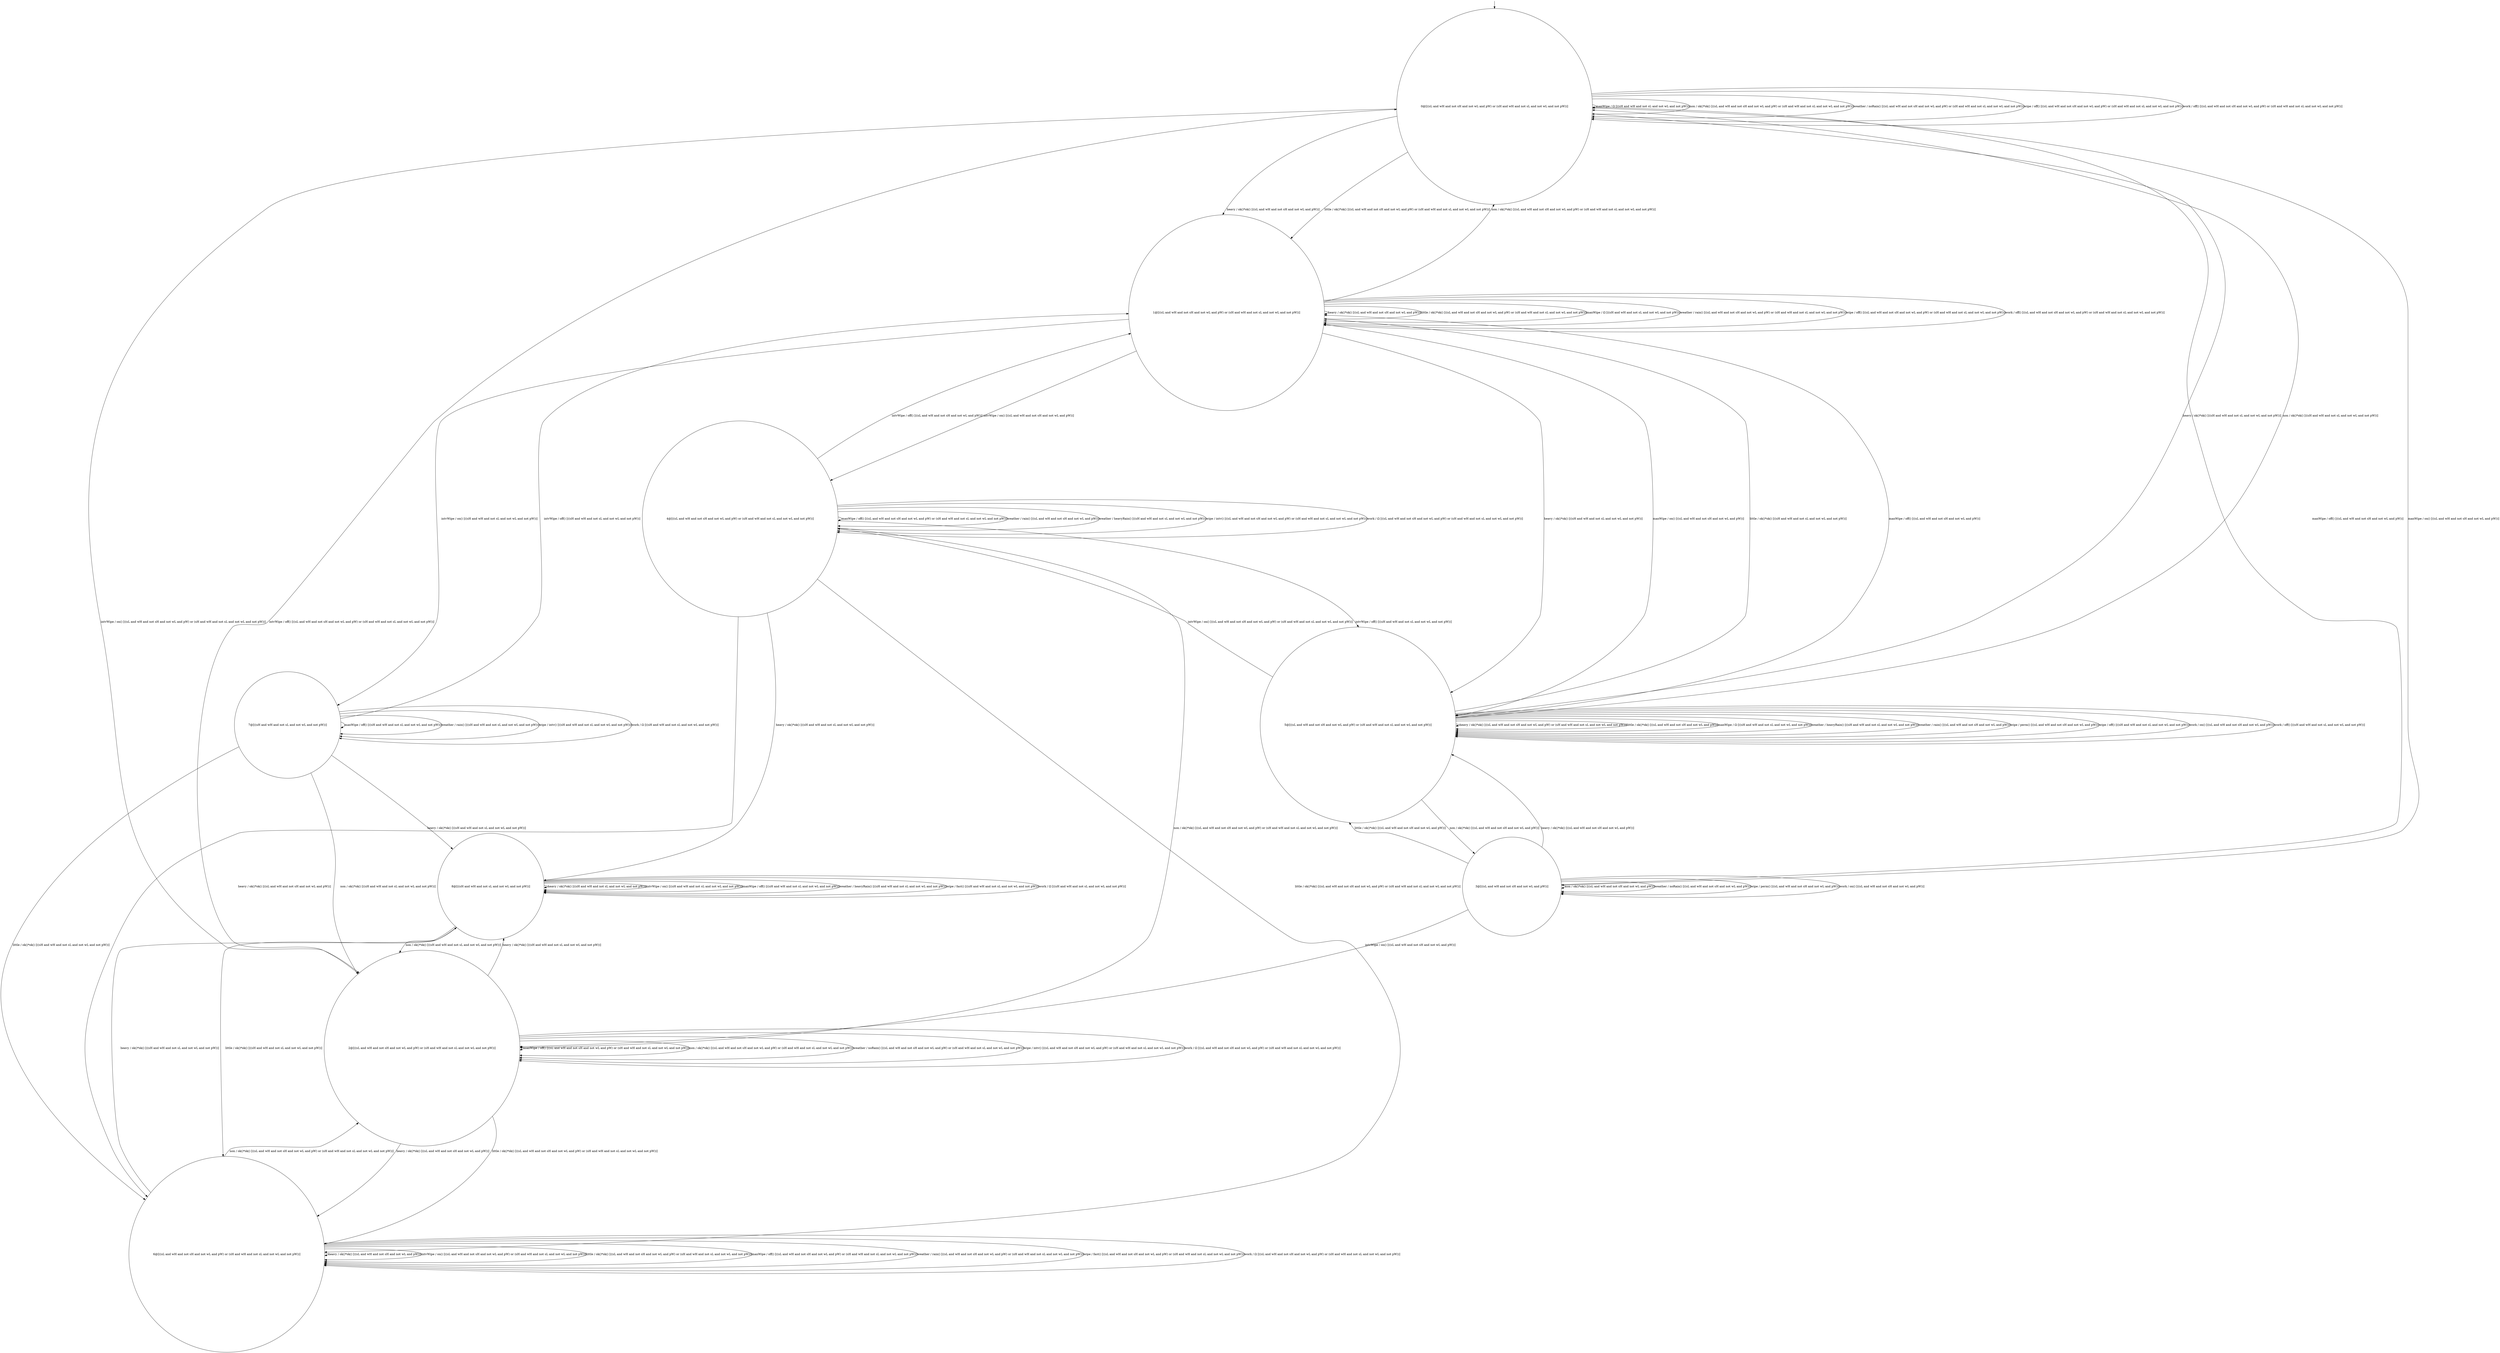 digraph g {
	edge [lblstyle="above, sloped"];
	s0 [shape="circle" label="0@[((sL and wH and not sH and not wL and pW) or (sH and wH and not sL and not wL and not pW))]"];
	s1 [shape="circle" label="1@[((sL and wH and not sH and not wL and pW) or (sH and wH and not sL and not wL and not pW))]"];
	s2 [shape="circle" label="2@[((sL and wH and not sH and not wL and pW) or (sH and wH and not sL and not wL and not pW))]"];
	s3 [shape="circle" label="3@[((sL and wH and not sH and not wL and pW))]"];
	s4 [shape="circle" label="4@[((sL and wH and not sH and not wL and pW) or (sH and wH and not sL and not wL and not pW))]"];
	s5 [shape="circle" label="5@[((sL and wH and not sH and not wL and pW) or (sH and wH and not sL and not wL and not pW))]"];
	s6 [shape="circle" label="6@[((sL and wH and not sH and not wL and pW) or (sH and wH and not sL and not wL and not pW))]"];
	s7 [shape="circle" label="7@[((sH and wH and not sL and not wL and not pW))]"];
	s8 [shape="circle" label="8@[((sH and wH and not sL and not wL and not pW))]"];
	s0 -> s5 [label="heavy / ok()*ok() [((sH and wH and not sL and not wL and not pW))]"];
	s0 -> s1 [label="heavy / ok()*ok() [((sL and wH and not sH and not wL and pW))]"];
	s0 -> s2 [label="intvWipe / on() [((sL and wH and not sH and not wL and pW) or (sH and wH and not sL and not wL and not pW))]"];
	s0 -> s1 [label="little / ok()*ok() [((sL and wH and not sH and not wL and pW) or (sH and wH and not sL and not wL and not pW))]"];
	s0 -> s3 [label="manWipe / on() [((sL and wH and not sH and not wL and pW))]"];
	s0 -> s0 [label="manWipe / Ω [((sH and wH and not sL and not wL and not pW))]"];
	s0 -> s0 [label="non / ok()*ok() [((sL and wH and not sH and not wL and pW) or (sH and wH and not sL and not wL and not pW))]"];
	s0 -> s0 [label="weather / noRain() [((sL and wH and not sH and not wL and pW) or (sH and wH and not sL and not wL and not pW))]"];
	s0 -> s0 [label="wipe / off() [((sL and wH and not sH and not wL and pW) or (sH and wH and not sL and not wL and not pW))]"];
	s0 -> s0 [label="work / off() [((sL and wH and not sH and not wL and pW) or (sH and wH and not sL and not wL and not pW))]"];
	s1 -> s1 [label="heavy / ok()*ok() [((sL and wH and not sH and not wL and pW))]"];
	s1 -> s5 [label="heavy / ok()*ok() [((sH and wH and not sL and not wL and not pW))]"];
	s1 -> s7 [label="intvWipe / on() [((sH and wH and not sL and not wL and not pW))]"];
	s1 -> s4 [label="intvWipe / on() [((sL and wH and not sH and not wL and pW))]"];
	s1 -> s1 [label="little / ok()*ok() [((sL and wH and not sH and not wL and pW) or (sH and wH and not sL and not wL and not pW))]"];
	s1 -> s1 [label="manWipe / Ω [((sH and wH and not sL and not wL and not pW))]"];
	s1 -> s5 [label="manWipe / on() [((sL and wH and not sH and not wL and pW))]"];
	s1 -> s0 [label="non / ok()*ok() [((sL and wH and not sH and not wL and pW) or (sH and wH and not sL and not wL and not pW))]"];
	s1 -> s1 [label="weather / rain() [((sL and wH and not sH and not wL and pW) or (sH and wH and not sL and not wL and not pW))]"];
	s1 -> s1 [label="wipe / off() [((sL and wH and not sH and not wL and pW) or (sH and wH and not sL and not wL and not pW))]"];
	s1 -> s1 [label="work / off() [((sL and wH and not sH and not wL and pW) or (sH and wH and not sL and not wL and not pW))]"];
	s2 -> s6 [label="heavy / ok()*ok() [((sL and wH and not sH and not wL and pW))]"];
	s2 -> s8 [label="heavy / ok()*ok() [((sH and wH and not sL and not wL and not pW))]"];
	s2 -> s0 [label="intvWipe / off() [((sL and wH and not sH and not wL and pW) or (sH and wH and not sL and not wL and not pW))]"];
	s2 -> s6 [label="little / ok()*ok() [((sL and wH and not sH and not wL and pW) or (sH and wH and not sL and not wL and not pW))]"];
	s2 -> s2 [label="manWipe / off() [((sL and wH and not sH and not wL and pW) or (sH and wH and not sL and not wL and not pW))]"];
	s2 -> s2 [label="non / ok()*ok() [((sL and wH and not sH and not wL and pW) or (sH and wH and not sL and not wL and not pW))]"];
	s2 -> s2 [label="weather / noRain() [((sL and wH and not sH and not wL and pW) or (sH and wH and not sL and not wL and not pW))]"];
	s2 -> s2 [label="wipe / intv() [((sL and wH and not sH and not wL and pW) or (sH and wH and not sL and not wL and not pW))]"];
	s2 -> s2 [label="work / Ω [((sL and wH and not sH and not wL and pW) or (sH and wH and not sL and not wL and not pW))]"];
	s3 -> s5 [label="heavy / ok()*ok() [((sL and wH and not sH and not wL and pW))]"];
	s3 -> s2 [label="intvWipe / on() [((sL and wH and not sH and not wL and pW))]"];
	s3 -> s5 [label="little / ok()*ok() [((sL and wH and not sH and not wL and pW))]"];
	s3 -> s0 [label="manWipe / off() [((sL and wH and not sH and not wL and pW))]"];
	s3 -> s3 [label="non / ok()*ok() [((sL and wH and not sH and not wL and pW))]"];
	s3 -> s3 [label="weather / noRain() [((sL and wH and not sH and not wL and pW))]"];
	s3 -> s3 [label="wipe / perm() [((sL and wH and not sH and not wL and pW))]"];
	s3 -> s3 [label="work / on() [((sL and wH and not sH and not wL and pW))]"];
	s4 -> s8 [label="heavy / ok()*ok() [((sH and wH and not sL and not wL and not pW))]"];
	s4 -> s6 [label="heavy / ok()*ok() [((sL and wH and not sH and not wL and pW))]"];
	s4 -> s1 [label="intvWipe / off() [((sL and wH and not sH and not wL and pW))]"];
	s4 -> s5 [label="intvWipe / off() [((sH and wH and not sL and not wL and not pW))]"];
	s4 -> s6 [label="little / ok()*ok() [((sL and wH and not sH and not wL and pW) or (sH and wH and not sL and not wL and not pW))]"];
	s4 -> s4 [label="manWipe / off() [((sL and wH and not sH and not wL and pW) or (sH and wH and not sL and not wL and not pW))]"];
	s4 -> s2 [label="non / ok()*ok() [((sL and wH and not sH and not wL and pW) or (sH and wH and not sL and not wL and not pW))]"];
	s4 -> s4 [label="weather / rain() [((sL and wH and not sH and not wL and pW))]"];
	s4 -> s4 [label="weather / heavyRain() [((sH and wH and not sL and not wL and not pW))]"];
	s4 -> s4 [label="wipe / intv() [((sL and wH and not sH and not wL and pW) or (sH and wH and not sL and not wL and not pW))]"];
	s4 -> s4 [label="work / Ω [((sL and wH and not sH and not wL and pW) or (sH and wH and not sL and not wL and not pW))]"];
	s5 -> s5 [label="heavy / ok()*ok() [((sL and wH and not sH and not wL and pW) or (sH and wH and not sL and not wL and not pW))]"];
	s5 -> s4 [label="intvWipe / on() [((sL and wH and not sH and not wL and pW) or (sH and wH and not sL and not wL and not pW))]"];
	s5 -> s1 [label="little / ok()*ok() [((sH and wH and not sL and not wL and not pW))]"];
	s5 -> s5 [label="little / ok()*ok() [((sL and wH and not sH and not wL and pW))]"];
	s5 -> s1 [label="manWipe / off() [((sL and wH and not sH and not wL and pW))]"];
	s5 -> s5 [label="manWipe / Ω [((sH and wH and not sL and not wL and not pW))]"];
	s5 -> s0 [label="non / ok()*ok() [((sH and wH and not sL and not wL and not pW))]"];
	s5 -> s3 [label="non / ok()*ok() [((sL and wH and not sH and not wL and pW))]"];
	s5 -> s5 [label="weather / heavyRain() [((sH and wH and not sL and not wL and not pW))]"];
	s5 -> s5 [label="weather / rain() [((sL and wH and not sH and not wL and pW))]"];
	s5 -> s5 [label="wipe / perm() [((sL and wH and not sH and not wL and pW))]"];
	s5 -> s5 [label="wipe / off() [((sH and wH and not sL and not wL and not pW))]"];
	s5 -> s5 [label="work / on() [((sL and wH and not sH and not wL and pW))]"];
	s5 -> s5 [label="work / off() [((sH and wH and not sL and not wL and not pW))]"];
	s6 -> s8 [label="heavy / ok()*ok() [((sH and wH and not sL and not wL and not pW))]"];
	s6 -> s6 [label="heavy / ok()*ok() [((sL and wH and not sH and not wL and pW))]"];
	s6 -> s6 [label="intvWipe / on() [((sL and wH and not sH and not wL and pW) or (sH and wH and not sL and not wL and not pW))]"];
	s6 -> s6 [label="little / ok()*ok() [((sL and wH and not sH and not wL and pW) or (sH and wH and not sL and not wL and not pW))]"];
	s6 -> s6 [label="manWipe / off() [((sL and wH and not sH and not wL and pW) or (sH and wH and not sL and not wL and not pW))]"];
	s6 -> s2 [label="non / ok()*ok() [((sL and wH and not sH and not wL and pW) or (sH and wH and not sL and not wL and not pW))]"];
	s6 -> s6 [label="weather / rain() [((sL and wH and not sH and not wL and pW) or (sH and wH and not sL and not wL and not pW))]"];
	s6 -> s6 [label="wipe / fast() [((sL and wH and not sH and not wL and pW) or (sH and wH and not sL and not wL and not pW))]"];
	s6 -> s6 [label="work / Ω [((sL and wH and not sH and not wL and pW) or (sH and wH and not sL and not wL and not pW))]"];
	s7 -> s8 [label="heavy / ok()*ok() [((sH and wH and not sL and not wL and not pW))]"];
	s7 -> s1 [label="intvWipe / off() [((sH and wH and not sL and not wL and not pW))]"];
	s7 -> s6 [label="little / ok()*ok() [((sH and wH and not sL and not wL and not pW))]"];
	s7 -> s7 [label="manWipe / off() [((sH and wH and not sL and not wL and not pW))]"];
	s7 -> s2 [label="non / ok()*ok() [((sH and wH and not sL and not wL and not pW))]"];
	s7 -> s7 [label="weather / rain() [((sH and wH and not sL and not wL and not pW))]"];
	s7 -> s7 [label="wipe / intv() [((sH and wH and not sL and not wL and not pW))]"];
	s7 -> s7 [label="work / Ω [((sH and wH and not sL and not wL and not pW))]"];
	s8 -> s8 [label="heavy / ok()*ok() [((sH and wH and not sL and not wL and not pW))]"];
	s8 -> s8 [label="intvWipe / on() [((sH and wH and not sL and not wL and not pW))]"];
	s8 -> s6 [label="little / ok()*ok() [((sH and wH and not sL and not wL and not pW))]"];
	s8 -> s8 [label="manWipe / off() [((sH and wH and not sL and not wL and not pW))]"];
	s8 -> s2 [label="non / ok()*ok() [((sH and wH and not sL and not wL and not pW))]"];
	s8 -> s8 [label="weather / heavyRain() [((sH and wH and not sL and not wL and not pW))]"];
	s8 -> s8 [label="wipe / fast() [((sH and wH and not sL and not wL and not pW))]"];
	s8 -> s8 [label="work / Ω [((sH and wH and not sL and not wL and not pW))]"];
	__start0 [label="" shape="none" width="0" height="0"];
	__start0 -> s0;
}